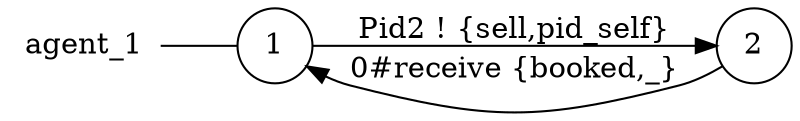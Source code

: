 digraph agent_1 {
	rankdir="LR";
	n_0 [label="agent_1", shape="plaintext"];
	n_1 [id="1", shape=circle, label="1"];
	n_0 -> n_1 [arrowhead=none];
	n_2 [id="2", shape=circle, label="2"];

	n_1 -> n_2 [id="[$e|2]", label="Pid2 ! {sell,pid_self}"];
	n_2 -> n_1 [id="[$e|3]", label="0#receive {booked,_}"];
}
